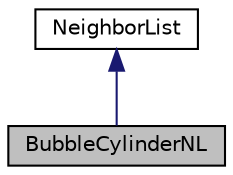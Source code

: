 digraph "BubbleCylinderNL"
{
 // INTERACTIVE_SVG=YES
  edge [fontname="Helvetica",fontsize="10",labelfontname="Helvetica",labelfontsize="10"];
  node [fontname="Helvetica",fontsize="10",shape=record];
  Node0 [label="BubbleCylinderNL",height=0.2,width=0.4,color="black", fillcolor="grey75", style="filled", fontcolor="black"];
  Node1 -> Node0 [dir="back",color="midnightblue",fontsize="10",style="solid",fontname="Helvetica"];
  Node1 [label="NeighborList",height=0.2,width=0.4,color="black", fillcolor="white", style="filled",URL="$classNeighborList.html",tooltip="To hold an external neighbor list of general type. "];
}
